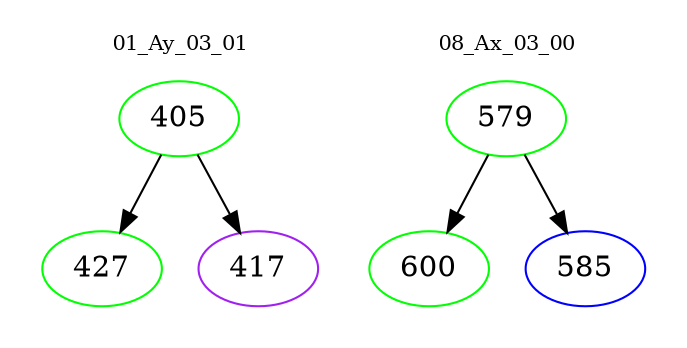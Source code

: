 digraph{
subgraph cluster_0 {
color = white
label = "01_Ay_03_01";
fontsize=10;
T0_405 [label="405", color="green"]
T0_405 -> T0_427 [color="black"]
T0_427 [label="427", color="green"]
T0_405 -> T0_417 [color="black"]
T0_417 [label="417", color="purple"]
}
subgraph cluster_1 {
color = white
label = "08_Ax_03_00";
fontsize=10;
T1_579 [label="579", color="green"]
T1_579 -> T1_600 [color="black"]
T1_600 [label="600", color="green"]
T1_579 -> T1_585 [color="black"]
T1_585 [label="585", color="blue"]
}
}

